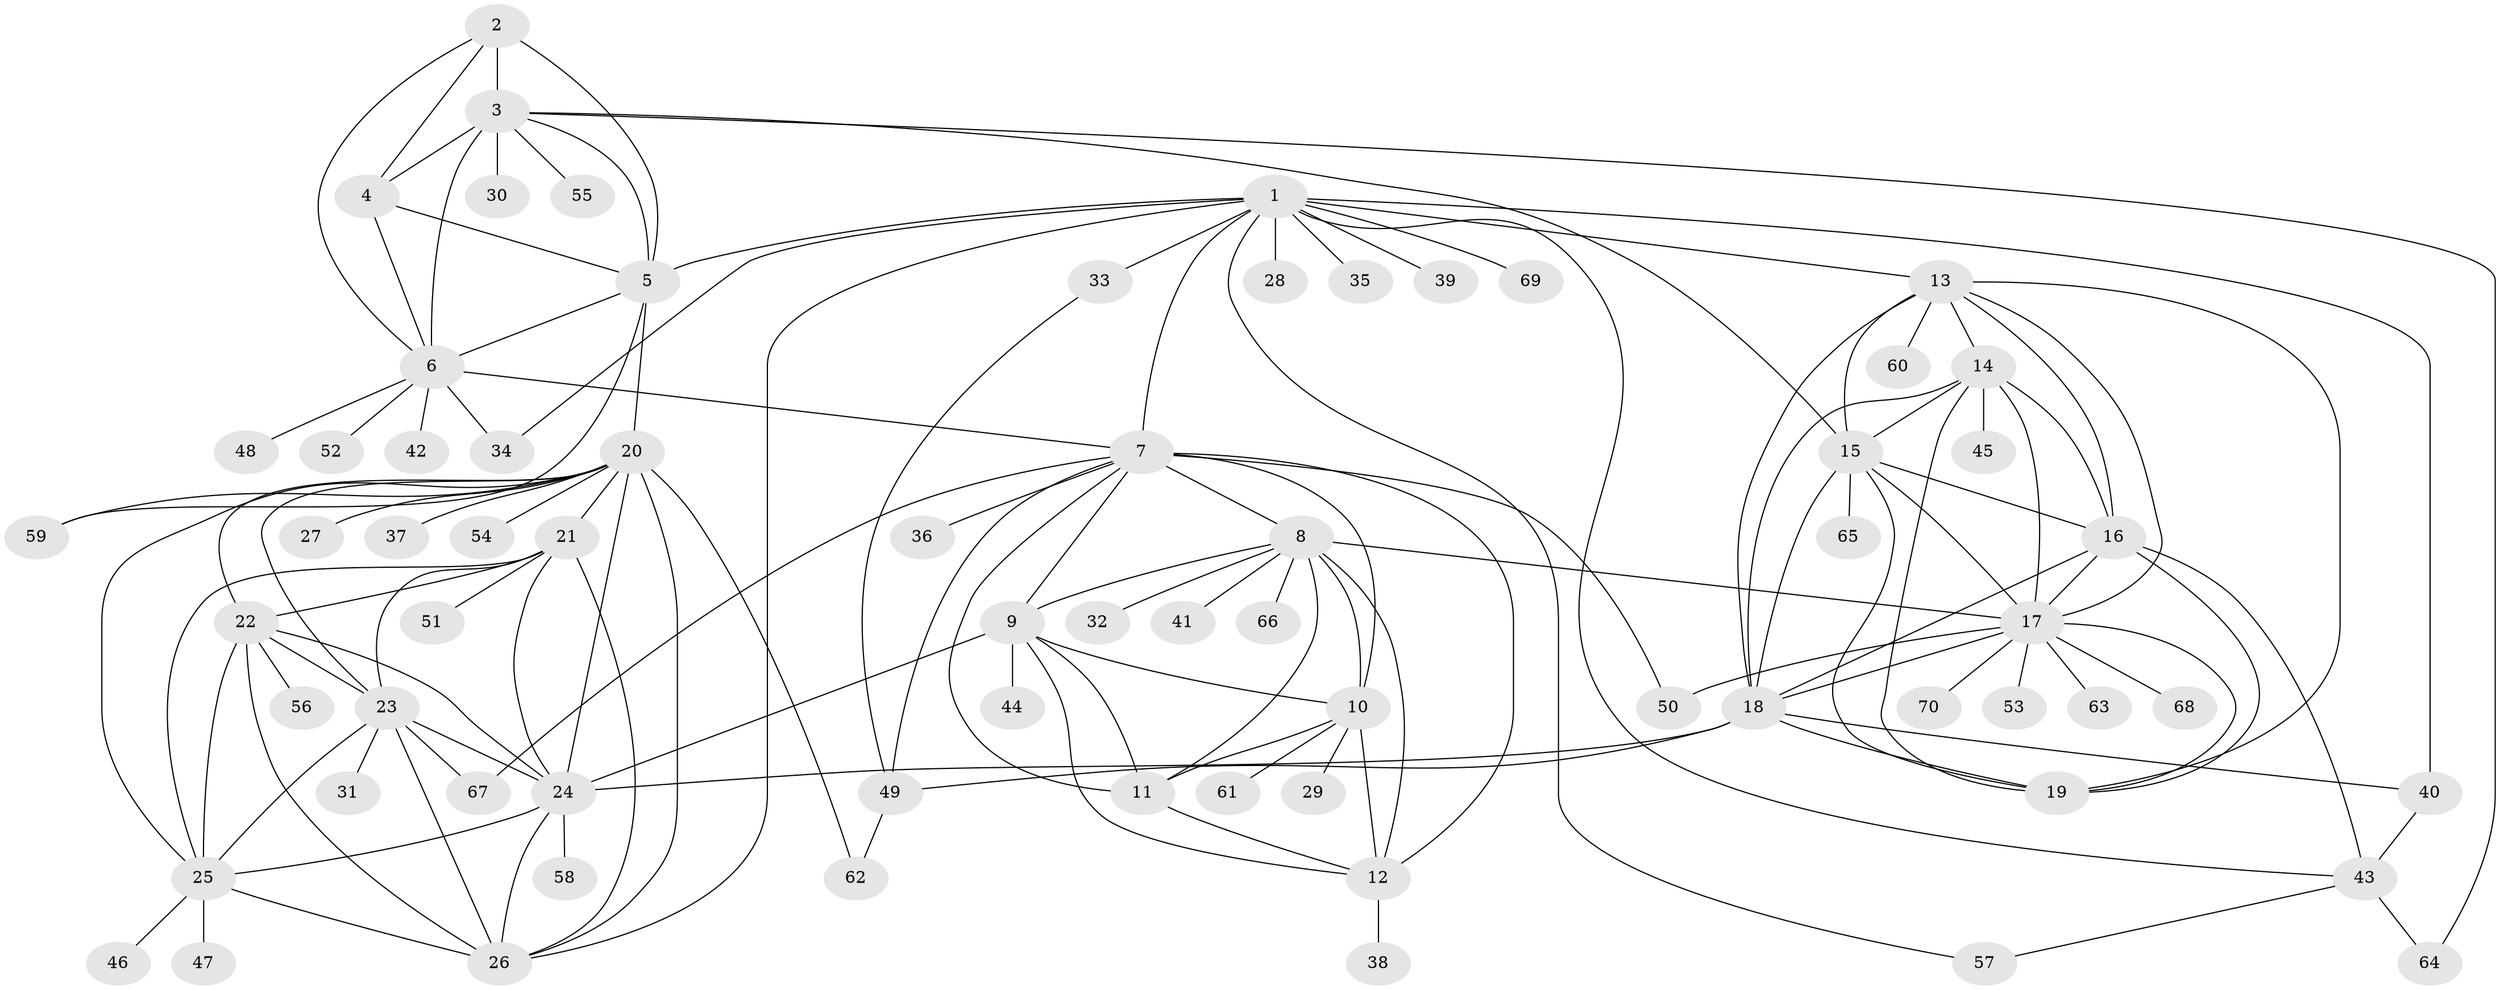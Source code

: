// original degree distribution, {10: 0.05714285714285714, 13: 0.02857142857142857, 9: 0.05714285714285714, 7: 0.04285714285714286, 8: 0.02142857142857143, 12: 0.014285714285714285, 11: 0.02142857142857143, 6: 0.007142857142857143, 2: 0.1, 1: 0.6214285714285714, 4: 0.014285714285714285, 5: 0.007142857142857143, 3: 0.007142857142857143}
// Generated by graph-tools (version 1.1) at 2025/37/03/09/25 02:37:40]
// undirected, 70 vertices, 133 edges
graph export_dot {
graph [start="1"]
  node [color=gray90,style=filled];
  1;
  2;
  3;
  4;
  5;
  6;
  7;
  8;
  9;
  10;
  11;
  12;
  13;
  14;
  15;
  16;
  17;
  18;
  19;
  20;
  21;
  22;
  23;
  24;
  25;
  26;
  27;
  28;
  29;
  30;
  31;
  32;
  33;
  34;
  35;
  36;
  37;
  38;
  39;
  40;
  41;
  42;
  43;
  44;
  45;
  46;
  47;
  48;
  49;
  50;
  51;
  52;
  53;
  54;
  55;
  56;
  57;
  58;
  59;
  60;
  61;
  62;
  63;
  64;
  65;
  66;
  67;
  68;
  69;
  70;
  1 -- 5 [weight=1.0];
  1 -- 7 [weight=1.0];
  1 -- 13 [weight=1.0];
  1 -- 26 [weight=1.0];
  1 -- 28 [weight=2.0];
  1 -- 33 [weight=5.0];
  1 -- 34 [weight=3.0];
  1 -- 35 [weight=4.0];
  1 -- 39 [weight=3.0];
  1 -- 40 [weight=1.0];
  1 -- 43 [weight=1.0];
  1 -- 57 [weight=1.0];
  1 -- 69 [weight=1.0];
  2 -- 3 [weight=3.0];
  2 -- 4 [weight=1.0];
  2 -- 5 [weight=1.0];
  2 -- 6 [weight=1.0];
  3 -- 4 [weight=3.0];
  3 -- 5 [weight=3.0];
  3 -- 6 [weight=3.0];
  3 -- 15 [weight=1.0];
  3 -- 30 [weight=4.0];
  3 -- 55 [weight=3.0];
  3 -- 64 [weight=1.0];
  4 -- 5 [weight=1.0];
  4 -- 6 [weight=1.0];
  5 -- 6 [weight=1.0];
  5 -- 20 [weight=1.0];
  5 -- 59 [weight=1.0];
  6 -- 7 [weight=1.0];
  6 -- 34 [weight=1.0];
  6 -- 42 [weight=1.0];
  6 -- 48 [weight=1.0];
  6 -- 52 [weight=1.0];
  7 -- 8 [weight=1.0];
  7 -- 9 [weight=1.0];
  7 -- 10 [weight=1.0];
  7 -- 11 [weight=1.0];
  7 -- 12 [weight=2.0];
  7 -- 36 [weight=1.0];
  7 -- 49 [weight=1.0];
  7 -- 50 [weight=1.0];
  7 -- 67 [weight=1.0];
  8 -- 9 [weight=1.0];
  8 -- 10 [weight=1.0];
  8 -- 11 [weight=1.0];
  8 -- 12 [weight=2.0];
  8 -- 17 [weight=1.0];
  8 -- 32 [weight=1.0];
  8 -- 41 [weight=1.0];
  8 -- 66 [weight=1.0];
  9 -- 10 [weight=1.0];
  9 -- 11 [weight=1.0];
  9 -- 12 [weight=2.0];
  9 -- 24 [weight=1.0];
  9 -- 44 [weight=1.0];
  10 -- 11 [weight=1.0];
  10 -- 12 [weight=2.0];
  10 -- 29 [weight=1.0];
  10 -- 61 [weight=1.0];
  11 -- 12 [weight=2.0];
  12 -- 38 [weight=3.0];
  13 -- 14 [weight=1.0];
  13 -- 15 [weight=1.0];
  13 -- 16 [weight=1.0];
  13 -- 17 [weight=1.0];
  13 -- 18 [weight=1.0];
  13 -- 19 [weight=1.0];
  13 -- 60 [weight=1.0];
  14 -- 15 [weight=1.0];
  14 -- 16 [weight=1.0];
  14 -- 17 [weight=1.0];
  14 -- 18 [weight=1.0];
  14 -- 19 [weight=1.0];
  14 -- 45 [weight=3.0];
  15 -- 16 [weight=1.0];
  15 -- 17 [weight=1.0];
  15 -- 18 [weight=1.0];
  15 -- 19 [weight=1.0];
  15 -- 65 [weight=1.0];
  16 -- 17 [weight=1.0];
  16 -- 18 [weight=1.0];
  16 -- 19 [weight=1.0];
  16 -- 43 [weight=1.0];
  17 -- 18 [weight=1.0];
  17 -- 19 [weight=1.0];
  17 -- 50 [weight=1.0];
  17 -- 53 [weight=1.0];
  17 -- 63 [weight=1.0];
  17 -- 68 [weight=1.0];
  17 -- 70 [weight=1.0];
  18 -- 19 [weight=1.0];
  18 -- 24 [weight=1.0];
  18 -- 40 [weight=1.0];
  18 -- 49 [weight=1.0];
  20 -- 21 [weight=1.0];
  20 -- 22 [weight=1.0];
  20 -- 23 [weight=1.0];
  20 -- 24 [weight=1.0];
  20 -- 25 [weight=1.0];
  20 -- 26 [weight=1.0];
  20 -- 27 [weight=1.0];
  20 -- 37 [weight=1.0];
  20 -- 54 [weight=1.0];
  20 -- 59 [weight=1.0];
  20 -- 62 [weight=1.0];
  21 -- 22 [weight=1.0];
  21 -- 23 [weight=1.0];
  21 -- 24 [weight=1.0];
  21 -- 25 [weight=1.0];
  21 -- 26 [weight=1.0];
  21 -- 51 [weight=3.0];
  22 -- 23 [weight=1.0];
  22 -- 24 [weight=1.0];
  22 -- 25 [weight=1.0];
  22 -- 26 [weight=1.0];
  22 -- 56 [weight=3.0];
  23 -- 24 [weight=1.0];
  23 -- 25 [weight=1.0];
  23 -- 26 [weight=1.0];
  23 -- 31 [weight=3.0];
  23 -- 67 [weight=1.0];
  24 -- 25 [weight=1.0];
  24 -- 26 [weight=1.0];
  24 -- 58 [weight=1.0];
  25 -- 26 [weight=1.0];
  25 -- 46 [weight=1.0];
  25 -- 47 [weight=2.0];
  33 -- 49 [weight=1.0];
  40 -- 43 [weight=1.0];
  43 -- 57 [weight=1.0];
  43 -- 64 [weight=1.0];
  49 -- 62 [weight=1.0];
}
